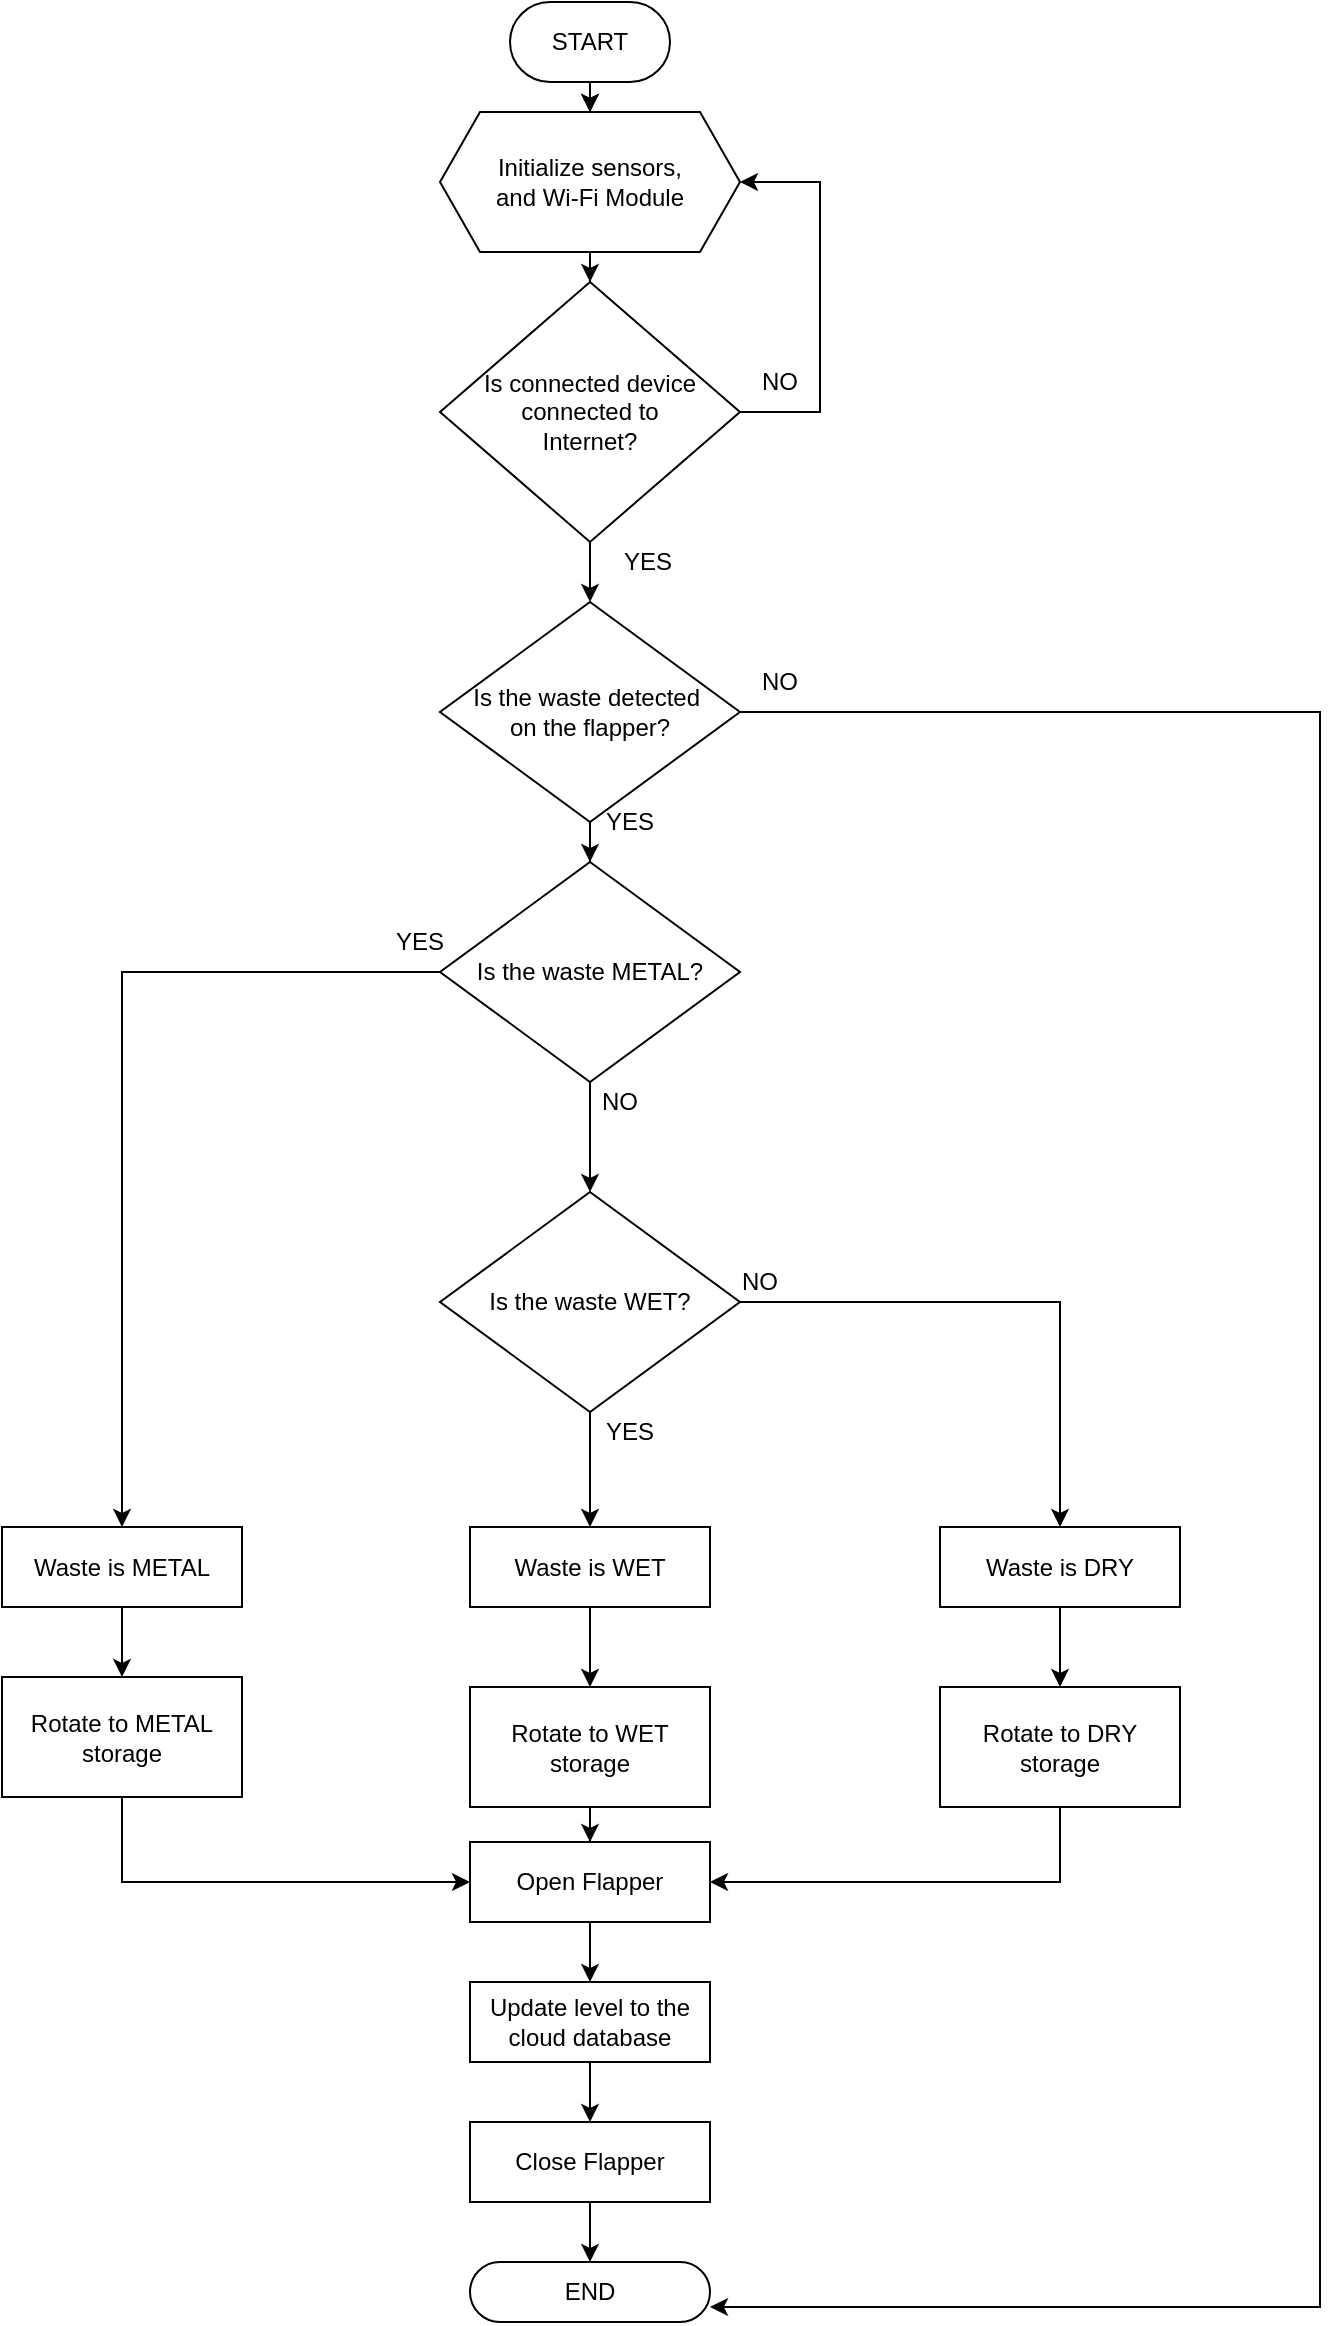 <mxfile version="14.2.7" type="device"><diagram id="fUpJRkO74ZK1RfzlhWOP" name="Page-1"><mxGraphModel dx="1240" dy="689" grid="1" gridSize="10" guides="1" tooltips="1" connect="1" arrows="1" fold="1" page="1" pageScale="1" pageWidth="827" pageHeight="1169" math="0" shadow="0"><root><mxCell id="0"/><mxCell id="1" parent="0"/><mxCell id="I4ySw1urlHOBN2qgLJLw-3" value="" style="edgeStyle=orthogonalEdgeStyle;rounded=0;orthogonalLoop=1;jettySize=auto;html=1;" edge="1" parent="1" source="I4ySw1urlHOBN2qgLJLw-1" target="I4ySw1urlHOBN2qgLJLw-2"><mxGeometry relative="1" as="geometry"/></mxCell><mxCell id="I4ySw1urlHOBN2qgLJLw-81" value="" style="edgeStyle=orthogonalEdgeStyle;rounded=0;orthogonalLoop=1;jettySize=auto;html=1;" edge="1" parent="1" source="I4ySw1urlHOBN2qgLJLw-1" target="I4ySw1urlHOBN2qgLJLw-2"><mxGeometry relative="1" as="geometry"/></mxCell><mxCell id="I4ySw1urlHOBN2qgLJLw-1" value="START" style="rounded=1;whiteSpace=wrap;html=1;arcSize=50;" vertex="1" parent="1"><mxGeometry x="325" width="80" height="40" as="geometry"/></mxCell><mxCell id="I4ySw1urlHOBN2qgLJLw-6" value="" style="edgeStyle=orthogonalEdgeStyle;rounded=0;orthogonalLoop=1;jettySize=auto;html=1;" edge="1" parent="1" source="I4ySw1urlHOBN2qgLJLw-2" target="I4ySw1urlHOBN2qgLJLw-4"><mxGeometry relative="1" as="geometry"/></mxCell><mxCell id="I4ySw1urlHOBN2qgLJLw-2" value="Initialize sensors, &lt;br&gt;and Wi-Fi Module" style="shape=hexagon;perimeter=hexagonPerimeter2;whiteSpace=wrap;html=1;fixedSize=1;" vertex="1" parent="1"><mxGeometry x="290" y="55" width="150" height="70" as="geometry"/></mxCell><mxCell id="I4ySw1urlHOBN2qgLJLw-5" style="edgeStyle=orthogonalEdgeStyle;rounded=0;orthogonalLoop=1;jettySize=auto;html=1;entryX=1;entryY=0.5;entryDx=0;entryDy=0;" edge="1" parent="1" source="I4ySw1urlHOBN2qgLJLw-4" target="I4ySw1urlHOBN2qgLJLw-2"><mxGeometry relative="1" as="geometry"><Array as="points"><mxPoint x="480" y="205"/><mxPoint x="480" y="90"/></Array></mxGeometry></mxCell><mxCell id="I4ySw1urlHOBN2qgLJLw-9" value="" style="edgeStyle=orthogonalEdgeStyle;rounded=0;orthogonalLoop=1;jettySize=auto;html=1;" edge="1" parent="1" source="I4ySw1urlHOBN2qgLJLw-4" target="I4ySw1urlHOBN2qgLJLw-7"><mxGeometry relative="1" as="geometry"/></mxCell><mxCell id="I4ySw1urlHOBN2qgLJLw-4" value="Is connected device&lt;br&gt;connected to&lt;br&gt;Internet?" style="rhombus;whiteSpace=wrap;html=1;" vertex="1" parent="1"><mxGeometry x="290" y="140" width="150" height="130" as="geometry"/></mxCell><mxCell id="I4ySw1urlHOBN2qgLJLw-15" value="" style="edgeStyle=orthogonalEdgeStyle;rounded=0;orthogonalLoop=1;jettySize=auto;html=1;" edge="1" parent="1" source="I4ySw1urlHOBN2qgLJLw-7" target="I4ySw1urlHOBN2qgLJLw-11"><mxGeometry relative="1" as="geometry"/></mxCell><mxCell id="I4ySw1urlHOBN2qgLJLw-80" style="edgeStyle=orthogonalEdgeStyle;rounded=0;orthogonalLoop=1;jettySize=auto;html=1;entryX=1;entryY=0.75;entryDx=0;entryDy=0;" edge="1" parent="1" source="I4ySw1urlHOBN2qgLJLw-7" target="I4ySw1urlHOBN2qgLJLw-25"><mxGeometry relative="1" as="geometry"><mxPoint x="730" y="1170" as="targetPoint"/><Array as="points"><mxPoint x="730" y="355"/><mxPoint x="730" y="1153"/></Array></mxGeometry></mxCell><mxCell id="I4ySw1urlHOBN2qgLJLw-7" value="Is the waste detected&amp;nbsp;&lt;br&gt;on the flapper?" style="rhombus;whiteSpace=wrap;html=1;" vertex="1" parent="1"><mxGeometry x="290" y="300" width="150" height="110" as="geometry"/></mxCell><mxCell id="I4ySw1urlHOBN2qgLJLw-66" value="" style="edgeStyle=orthogonalEdgeStyle;rounded=0;orthogonalLoop=1;jettySize=auto;html=1;" edge="1" parent="1" source="I4ySw1urlHOBN2qgLJLw-11" target="I4ySw1urlHOBN2qgLJLw-12"><mxGeometry relative="1" as="geometry"/></mxCell><mxCell id="I4ySw1urlHOBN2qgLJLw-69" style="edgeStyle=orthogonalEdgeStyle;rounded=0;orthogonalLoop=1;jettySize=auto;html=1;entryX=0.5;entryY=0;entryDx=0;entryDy=0;" edge="1" parent="1" source="I4ySw1urlHOBN2qgLJLw-11" target="I4ySw1urlHOBN2qgLJLw-30"><mxGeometry relative="1" as="geometry"/></mxCell><mxCell id="I4ySw1urlHOBN2qgLJLw-11" value="Is the waste METAL?" style="rhombus;whiteSpace=wrap;html=1;" vertex="1" parent="1"><mxGeometry x="290" y="430" width="150" height="110" as="geometry"/></mxCell><mxCell id="I4ySw1urlHOBN2qgLJLw-47" value="" style="edgeStyle=orthogonalEdgeStyle;rounded=0;orthogonalLoop=1;jettySize=auto;html=1;" edge="1" parent="1" source="I4ySw1urlHOBN2qgLJLw-12" target="I4ySw1urlHOBN2qgLJLw-38"><mxGeometry relative="1" as="geometry"/></mxCell><mxCell id="I4ySw1urlHOBN2qgLJLw-49" style="edgeStyle=orthogonalEdgeStyle;rounded=0;orthogonalLoop=1;jettySize=auto;html=1;" edge="1" parent="1" source="I4ySw1urlHOBN2qgLJLw-12" target="I4ySw1urlHOBN2qgLJLw-18"><mxGeometry relative="1" as="geometry"/></mxCell><mxCell id="I4ySw1urlHOBN2qgLJLw-12" value="Is the waste WET?" style="rhombus;whiteSpace=wrap;html=1;" vertex="1" parent="1"><mxGeometry x="290" y="595" width="150" height="110" as="geometry"/></mxCell><mxCell id="I4ySw1urlHOBN2qgLJLw-14" value="NO" style="text;html=1;strokeColor=none;fillColor=none;align=center;verticalAlign=middle;whiteSpace=wrap;rounded=0;" vertex="1" parent="1"><mxGeometry x="360" y="540" width="40" height="20" as="geometry"/></mxCell><mxCell id="I4ySw1urlHOBN2qgLJLw-17" value="YES" style="text;html=1;strokeColor=none;fillColor=none;align=center;verticalAlign=middle;whiteSpace=wrap;rounded=0;" vertex="1" parent="1"><mxGeometry x="365" y="400" width="40" height="20" as="geometry"/></mxCell><mxCell id="I4ySw1urlHOBN2qgLJLw-56" value="" style="edgeStyle=orthogonalEdgeStyle;rounded=0;orthogonalLoop=1;jettySize=auto;html=1;" edge="1" parent="1" source="I4ySw1urlHOBN2qgLJLw-18" target="I4ySw1urlHOBN2qgLJLw-21"><mxGeometry relative="1" as="geometry"/></mxCell><mxCell id="I4ySw1urlHOBN2qgLJLw-18" value="Waste is DRY" style="rounded=0;whiteSpace=wrap;html=1;" vertex="1" parent="1"><mxGeometry x="540" y="762.5" width="120" height="40" as="geometry"/></mxCell><mxCell id="I4ySw1urlHOBN2qgLJLw-20" value="NO" style="text;html=1;strokeColor=none;fillColor=none;align=center;verticalAlign=middle;whiteSpace=wrap;rounded=0;" vertex="1" parent="1"><mxGeometry x="430" y="630" width="40" height="20" as="geometry"/></mxCell><mxCell id="I4ySw1urlHOBN2qgLJLw-59" style="edgeStyle=orthogonalEdgeStyle;rounded=0;orthogonalLoop=1;jettySize=auto;html=1;entryX=1;entryY=0.5;entryDx=0;entryDy=0;" edge="1" parent="1" source="I4ySw1urlHOBN2qgLJLw-21" target="I4ySw1urlHOBN2qgLJLw-41"><mxGeometry relative="1" as="geometry"><Array as="points"><mxPoint x="600" y="940"/></Array></mxGeometry></mxCell><mxCell id="I4ySw1urlHOBN2qgLJLw-21" value="Rotate to DRY storage" style="rounded=0;whiteSpace=wrap;html=1;" vertex="1" parent="1"><mxGeometry x="540" y="842.5" width="120" height="60" as="geometry"/></mxCell><mxCell id="I4ySw1urlHOBN2qgLJLw-25" value="END" style="rounded=1;whiteSpace=wrap;html=1;arcSize=50;" vertex="1" parent="1"><mxGeometry x="305" y="1130" width="120" height="30" as="geometry"/></mxCell><mxCell id="I4ySw1urlHOBN2qgLJLw-52" value="" style="edgeStyle=orthogonalEdgeStyle;rounded=0;orthogonalLoop=1;jettySize=auto;html=1;" edge="1" parent="1" source="I4ySw1urlHOBN2qgLJLw-30" target="I4ySw1urlHOBN2qgLJLw-32"><mxGeometry relative="1" as="geometry"/></mxCell><mxCell id="I4ySw1urlHOBN2qgLJLw-30" value="Waste is METAL" style="rounded=0;whiteSpace=wrap;html=1;" vertex="1" parent="1"><mxGeometry x="71" y="762.5" width="120" height="40" as="geometry"/></mxCell><mxCell id="I4ySw1urlHOBN2qgLJLw-60" style="edgeStyle=orthogonalEdgeStyle;rounded=0;orthogonalLoop=1;jettySize=auto;html=1;entryX=0;entryY=0.5;entryDx=0;entryDy=0;" edge="1" parent="1" source="I4ySw1urlHOBN2qgLJLw-32" target="I4ySw1urlHOBN2qgLJLw-41"><mxGeometry relative="1" as="geometry"><Array as="points"><mxPoint x="131" y="940"/></Array></mxGeometry></mxCell><mxCell id="I4ySw1urlHOBN2qgLJLw-32" value="Rotate to METAL storage" style="rounded=0;whiteSpace=wrap;html=1;" vertex="1" parent="1"><mxGeometry x="71" y="837.5" width="120" height="60" as="geometry"/></mxCell><mxCell id="I4ySw1urlHOBN2qgLJLw-54" value="" style="edgeStyle=orthogonalEdgeStyle;rounded=0;orthogonalLoop=1;jettySize=auto;html=1;" edge="1" parent="1" source="I4ySw1urlHOBN2qgLJLw-38" target="I4ySw1urlHOBN2qgLJLw-40"><mxGeometry relative="1" as="geometry"/></mxCell><mxCell id="I4ySw1urlHOBN2qgLJLw-38" value="Waste is WET" style="rounded=0;whiteSpace=wrap;html=1;" vertex="1" parent="1"><mxGeometry x="305" y="762.5" width="120" height="40" as="geometry"/></mxCell><mxCell id="I4ySw1urlHOBN2qgLJLw-55" value="" style="edgeStyle=orthogonalEdgeStyle;rounded=0;orthogonalLoop=1;jettySize=auto;html=1;" edge="1" parent="1" source="I4ySw1urlHOBN2qgLJLw-40" target="I4ySw1urlHOBN2qgLJLw-41"><mxGeometry relative="1" as="geometry"/></mxCell><mxCell id="I4ySw1urlHOBN2qgLJLw-40" value="Rotate to WET storage" style="rounded=0;whiteSpace=wrap;html=1;" vertex="1" parent="1"><mxGeometry x="305" y="842.5" width="120" height="60" as="geometry"/></mxCell><mxCell id="I4ySw1urlHOBN2qgLJLw-61" value="" style="edgeStyle=orthogonalEdgeStyle;rounded=0;orthogonalLoop=1;jettySize=auto;html=1;" edge="1" parent="1" source="I4ySw1urlHOBN2qgLJLw-41" target="I4ySw1urlHOBN2qgLJLw-58"><mxGeometry relative="1" as="geometry"/></mxCell><mxCell id="I4ySw1urlHOBN2qgLJLw-41" value="Open Flapper" style="rounded=0;whiteSpace=wrap;html=1;" vertex="1" parent="1"><mxGeometry x="305" y="920" width="120" height="40" as="geometry"/></mxCell><mxCell id="I4ySw1urlHOBN2qgLJLw-64" value="" style="edgeStyle=orthogonalEdgeStyle;rounded=0;orthogonalLoop=1;jettySize=auto;html=1;" edge="1" parent="1" source="I4ySw1urlHOBN2qgLJLw-58" target="I4ySw1urlHOBN2qgLJLw-63"><mxGeometry relative="1" as="geometry"/></mxCell><mxCell id="I4ySw1urlHOBN2qgLJLw-58" value="Update level to the cloud database" style="rounded=0;whiteSpace=wrap;html=1;" vertex="1" parent="1"><mxGeometry x="305" y="990" width="120" height="40" as="geometry"/></mxCell><mxCell id="I4ySw1urlHOBN2qgLJLw-65" value="" style="edgeStyle=orthogonalEdgeStyle;rounded=0;orthogonalLoop=1;jettySize=auto;html=1;" edge="1" parent="1" source="I4ySw1urlHOBN2qgLJLw-63" target="I4ySw1urlHOBN2qgLJLw-25"><mxGeometry relative="1" as="geometry"/></mxCell><mxCell id="I4ySw1urlHOBN2qgLJLw-63" value="Close Flapper" style="rounded=0;whiteSpace=wrap;html=1;" vertex="1" parent="1"><mxGeometry x="305" y="1060" width="120" height="40" as="geometry"/></mxCell><mxCell id="I4ySw1urlHOBN2qgLJLw-70" value="YES" style="text;html=1;strokeColor=none;fillColor=none;align=center;verticalAlign=middle;whiteSpace=wrap;rounded=0;" vertex="1" parent="1"><mxGeometry x="260" y="460" width="40" height="20" as="geometry"/></mxCell><mxCell id="I4ySw1urlHOBN2qgLJLw-74" value="YES" style="text;html=1;strokeColor=none;fillColor=none;align=center;verticalAlign=middle;whiteSpace=wrap;rounded=0;" vertex="1" parent="1"><mxGeometry x="365" y="705" width="40" height="20" as="geometry"/></mxCell><mxCell id="I4ySw1urlHOBN2qgLJLw-75" value="NO" style="text;html=1;strokeColor=none;fillColor=none;align=center;verticalAlign=middle;whiteSpace=wrap;rounded=0;" vertex="1" parent="1"><mxGeometry x="440" y="330" width="40" height="20" as="geometry"/></mxCell><mxCell id="I4ySw1urlHOBN2qgLJLw-76" value="NO" style="text;html=1;strokeColor=none;fillColor=none;align=center;verticalAlign=middle;whiteSpace=wrap;rounded=0;" vertex="1" parent="1"><mxGeometry x="440" y="180" width="40" height="20" as="geometry"/></mxCell><mxCell id="I4ySw1urlHOBN2qgLJLw-79" value="YES" style="text;html=1;strokeColor=none;fillColor=none;align=center;verticalAlign=middle;whiteSpace=wrap;rounded=0;" vertex="1" parent="1"><mxGeometry x="374" y="270" width="40" height="20" as="geometry"/></mxCell></root></mxGraphModel></diagram></mxfile>